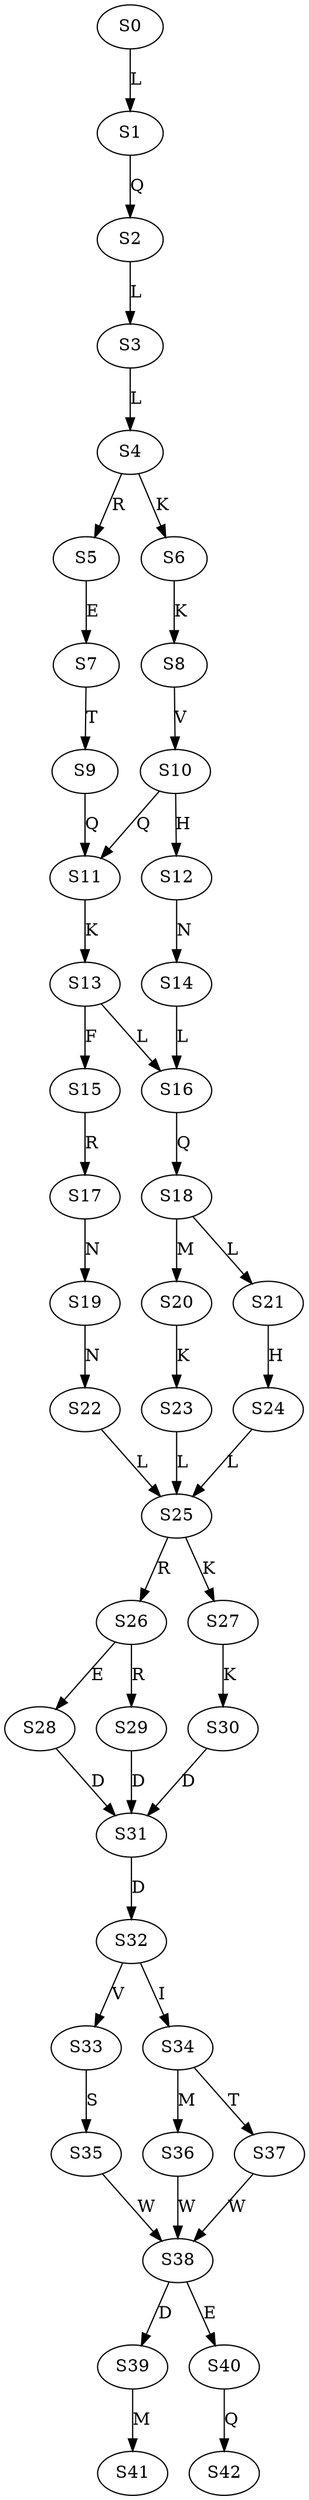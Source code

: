 strict digraph  {
	S0 -> S1 [ label = L ];
	S1 -> S2 [ label = Q ];
	S2 -> S3 [ label = L ];
	S3 -> S4 [ label = L ];
	S4 -> S5 [ label = R ];
	S4 -> S6 [ label = K ];
	S5 -> S7 [ label = E ];
	S6 -> S8 [ label = K ];
	S7 -> S9 [ label = T ];
	S8 -> S10 [ label = V ];
	S9 -> S11 [ label = Q ];
	S10 -> S12 [ label = H ];
	S10 -> S11 [ label = Q ];
	S11 -> S13 [ label = K ];
	S12 -> S14 [ label = N ];
	S13 -> S15 [ label = F ];
	S13 -> S16 [ label = L ];
	S14 -> S16 [ label = L ];
	S15 -> S17 [ label = R ];
	S16 -> S18 [ label = Q ];
	S17 -> S19 [ label = N ];
	S18 -> S20 [ label = M ];
	S18 -> S21 [ label = L ];
	S19 -> S22 [ label = N ];
	S20 -> S23 [ label = K ];
	S21 -> S24 [ label = H ];
	S22 -> S25 [ label = L ];
	S23 -> S25 [ label = L ];
	S24 -> S25 [ label = L ];
	S25 -> S26 [ label = R ];
	S25 -> S27 [ label = K ];
	S26 -> S28 [ label = E ];
	S26 -> S29 [ label = R ];
	S27 -> S30 [ label = K ];
	S28 -> S31 [ label = D ];
	S29 -> S31 [ label = D ];
	S30 -> S31 [ label = D ];
	S31 -> S32 [ label = D ];
	S32 -> S33 [ label = V ];
	S32 -> S34 [ label = I ];
	S33 -> S35 [ label = S ];
	S34 -> S36 [ label = M ];
	S34 -> S37 [ label = T ];
	S35 -> S38 [ label = W ];
	S36 -> S38 [ label = W ];
	S37 -> S38 [ label = W ];
	S38 -> S39 [ label = D ];
	S38 -> S40 [ label = E ];
	S39 -> S41 [ label = M ];
	S40 -> S42 [ label = Q ];
}

